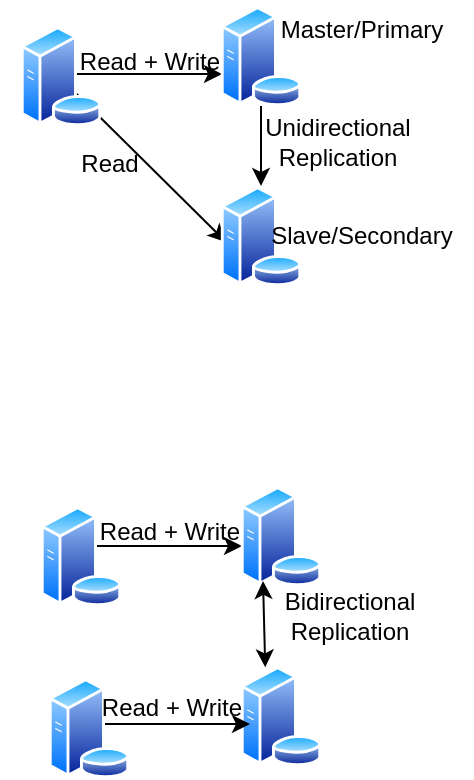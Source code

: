 <mxfile version="22.1.7" type="github">
  <diagram name="Page-1" id="hsXx6_wmlTWPNyEW_iNE">
    <mxGraphModel dx="794" dy="456" grid="1" gridSize="10" guides="1" tooltips="1" connect="1" arrows="1" fold="1" page="1" pageScale="1" pageWidth="850" pageHeight="1100" math="0" shadow="0">
      <root>
        <mxCell id="0" />
        <mxCell id="1" parent="0" />
        <mxCell id="2BHKi3fGgR7jsmWQUKfR-4" value="" style="edgeStyle=orthogonalEdgeStyle;rounded=0;orthogonalLoop=1;jettySize=auto;html=1;" edge="1" parent="1">
          <mxGeometry relative="1" as="geometry">
            <mxPoint x="558.5" y="104" as="sourcePoint" />
            <mxPoint x="631" y="104" as="targetPoint" />
          </mxGeometry>
        </mxCell>
        <mxCell id="2BHKi3fGgR7jsmWQUKfR-5" value="" style="endArrow=classic;html=1;rounded=0;entryX=0;entryY=0.5;entryDx=0;entryDy=0;" edge="1" parent="1">
          <mxGeometry width="50" height="50" relative="1" as="geometry">
            <mxPoint x="554.502" y="110.252" as="sourcePoint" />
            <mxPoint x="633" y="188" as="targetPoint" />
          </mxGeometry>
        </mxCell>
        <mxCell id="2BHKi3fGgR7jsmWQUKfR-6" value="" style="image;aspect=fixed;perimeter=ellipsePerimeter;html=1;align=center;shadow=0;dashed=0;spacingTop=3;image=img/lib/active_directory/database_server.svg;" vertex="1" parent="1">
          <mxGeometry x="530" y="80" width="41" height="50" as="geometry" />
        </mxCell>
        <mxCell id="2BHKi3fGgR7jsmWQUKfR-9" value="" style="edgeStyle=orthogonalEdgeStyle;rounded=0;orthogonalLoop=1;jettySize=auto;html=1;" edge="1" parent="1" source="2BHKi3fGgR7jsmWQUKfR-7" target="2BHKi3fGgR7jsmWQUKfR-8">
          <mxGeometry relative="1" as="geometry" />
        </mxCell>
        <mxCell id="2BHKi3fGgR7jsmWQUKfR-7" value="" style="image;aspect=fixed;perimeter=ellipsePerimeter;html=1;align=center;shadow=0;dashed=0;spacingTop=3;image=img/lib/active_directory/database_server.svg;" vertex="1" parent="1">
          <mxGeometry x="630" y="70" width="41" height="50" as="geometry" />
        </mxCell>
        <mxCell id="2BHKi3fGgR7jsmWQUKfR-8" value="" style="image;aspect=fixed;perimeter=ellipsePerimeter;html=1;align=center;shadow=0;dashed=0;spacingTop=3;image=img/lib/active_directory/database_server.svg;" vertex="1" parent="1">
          <mxGeometry x="630" y="160" width="41" height="50" as="geometry" />
        </mxCell>
        <mxCell id="2BHKi3fGgR7jsmWQUKfR-10" value="Master/Primary" style="text;html=1;strokeColor=none;fillColor=none;align=center;verticalAlign=middle;whiteSpace=wrap;rounded=0;" vertex="1" parent="1">
          <mxGeometry x="646" y="67" width="110" height="30" as="geometry" />
        </mxCell>
        <mxCell id="2BHKi3fGgR7jsmWQUKfR-11" value="Slave/Secondary" style="text;html=1;strokeColor=none;fillColor=none;align=center;verticalAlign=middle;whiteSpace=wrap;rounded=0;" vertex="1" parent="1">
          <mxGeometry x="646" y="170" width="110" height="30" as="geometry" />
        </mxCell>
        <mxCell id="2BHKi3fGgR7jsmWQUKfR-12" value="&lt;br&gt;Read + Write" style="text;html=1;strokeColor=none;fillColor=none;align=center;verticalAlign=middle;whiteSpace=wrap;rounded=0;" vertex="1" parent="1">
          <mxGeometry x="540" y="75" width="110" height="30" as="geometry" />
        </mxCell>
        <mxCell id="2BHKi3fGgR7jsmWQUKfR-13" value="Unidirectional Replication" style="text;html=1;strokeColor=none;fillColor=none;align=center;verticalAlign=middle;whiteSpace=wrap;rounded=0;" vertex="1" parent="1">
          <mxGeometry x="634" y="123" width="110" height="30" as="geometry" />
        </mxCell>
        <mxCell id="2BHKi3fGgR7jsmWQUKfR-14" value="Read" style="text;html=1;strokeColor=none;fillColor=none;align=center;verticalAlign=middle;whiteSpace=wrap;rounded=0;" vertex="1" parent="1">
          <mxGeometry x="520" y="134" width="110" height="30" as="geometry" />
        </mxCell>
        <mxCell id="2BHKi3fGgR7jsmWQUKfR-15" value="" style="edgeStyle=orthogonalEdgeStyle;rounded=0;orthogonalLoop=1;jettySize=auto;html=1;" edge="1" parent="1">
          <mxGeometry relative="1" as="geometry">
            <mxPoint x="568.5" y="340" as="sourcePoint" />
            <mxPoint x="641" y="340" as="targetPoint" />
          </mxGeometry>
        </mxCell>
        <mxCell id="2BHKi3fGgR7jsmWQUKfR-17" value="" style="image;aspect=fixed;perimeter=ellipsePerimeter;html=1;align=center;shadow=0;dashed=0;spacingTop=3;image=img/lib/active_directory/database_server.svg;" vertex="1" parent="1">
          <mxGeometry x="540" y="320" width="41" height="50" as="geometry" />
        </mxCell>
        <mxCell id="2BHKi3fGgR7jsmWQUKfR-19" value="" style="image;aspect=fixed;perimeter=ellipsePerimeter;html=1;align=center;shadow=0;dashed=0;spacingTop=3;image=img/lib/active_directory/database_server.svg;" vertex="1" parent="1">
          <mxGeometry x="640" y="310" width="41" height="50" as="geometry" />
        </mxCell>
        <mxCell id="2BHKi3fGgR7jsmWQUKfR-20" value="" style="image;aspect=fixed;perimeter=ellipsePerimeter;html=1;align=center;shadow=0;dashed=0;spacingTop=3;image=img/lib/active_directory/database_server.svg;" vertex="1" parent="1">
          <mxGeometry x="640" y="400" width="41" height="50" as="geometry" />
        </mxCell>
        <mxCell id="2BHKi3fGgR7jsmWQUKfR-23" value="&lt;br&gt;Read + Write" style="text;html=1;strokeColor=none;fillColor=none;align=center;verticalAlign=middle;whiteSpace=wrap;rounded=0;" vertex="1" parent="1">
          <mxGeometry x="550" y="310" width="110" height="30" as="geometry" />
        </mxCell>
        <mxCell id="2BHKi3fGgR7jsmWQUKfR-26" value="" style="edgeStyle=orthogonalEdgeStyle;rounded=0;orthogonalLoop=1;jettySize=auto;html=1;" edge="1" parent="1">
          <mxGeometry relative="1" as="geometry">
            <mxPoint x="572.5" y="429" as="sourcePoint" />
            <mxPoint x="645" y="429" as="targetPoint" />
          </mxGeometry>
        </mxCell>
        <mxCell id="2BHKi3fGgR7jsmWQUKfR-27" value="" style="image;aspect=fixed;perimeter=ellipsePerimeter;html=1;align=center;shadow=0;dashed=0;spacingTop=3;image=img/lib/active_directory/database_server.svg;" vertex="1" parent="1">
          <mxGeometry x="544" y="406" width="41" height="50" as="geometry" />
        </mxCell>
        <mxCell id="2BHKi3fGgR7jsmWQUKfR-28" value="&lt;br&gt;Read + Write" style="text;html=1;strokeColor=none;fillColor=none;align=center;verticalAlign=middle;whiteSpace=wrap;rounded=0;" vertex="1" parent="1">
          <mxGeometry x="551" y="398" width="110" height="30" as="geometry" />
        </mxCell>
        <mxCell id="2BHKi3fGgR7jsmWQUKfR-29" value="" style="endArrow=classic;startArrow=classic;html=1;rounded=0;exitX=0.942;exitY=0.089;exitDx=0;exitDy=0;entryX=0.25;entryY=1;entryDx=0;entryDy=0;exitPerimeter=0;" edge="1" parent="1" target="2BHKi3fGgR7jsmWQUKfR-19">
          <mxGeometry width="50" height="50" relative="1" as="geometry">
            <mxPoint x="652.62" y="400.67" as="sourcePoint" />
            <mxPoint x="649.512" y="357.469" as="targetPoint" />
          </mxGeometry>
        </mxCell>
        <mxCell id="2BHKi3fGgR7jsmWQUKfR-30" value="Bidirectional Replication" style="text;html=1;strokeColor=none;fillColor=none;align=center;verticalAlign=middle;whiteSpace=wrap;rounded=0;" vertex="1" parent="1">
          <mxGeometry x="640" y="360" width="110" height="30" as="geometry" />
        </mxCell>
      </root>
    </mxGraphModel>
  </diagram>
</mxfile>
